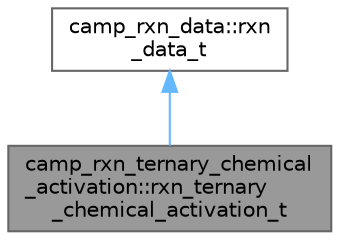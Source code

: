 digraph "camp_rxn_ternary_chemical_activation::rxn_ternary_chemical_activation_t"
{
 // LATEX_PDF_SIZE
  bgcolor="transparent";
  edge [fontname=Helvetica,fontsize=10,labelfontname=Helvetica,labelfontsize=10];
  node [fontname=Helvetica,fontsize=10,shape=box,height=0.2,width=0.4];
  Node1 [label="camp_rxn_ternary_chemical\l_activation::rxn_ternary\l_chemical_activation_t",height=0.2,width=0.4,color="gray40", fillcolor="grey60", style="filled", fontcolor="black",tooltip="Generic test reaction data type."];
  Node2 -> Node1 [dir="back",color="steelblue1",style="solid"];
  Node2 [label="camp_rxn_data::rxn\l_data_t",height=0.2,width=0.4,color="gray40", fillcolor="white", style="filled",URL="$structcamp__rxn__data_1_1rxn__data__t.html",tooltip="Abstract reaction data type."];
}
